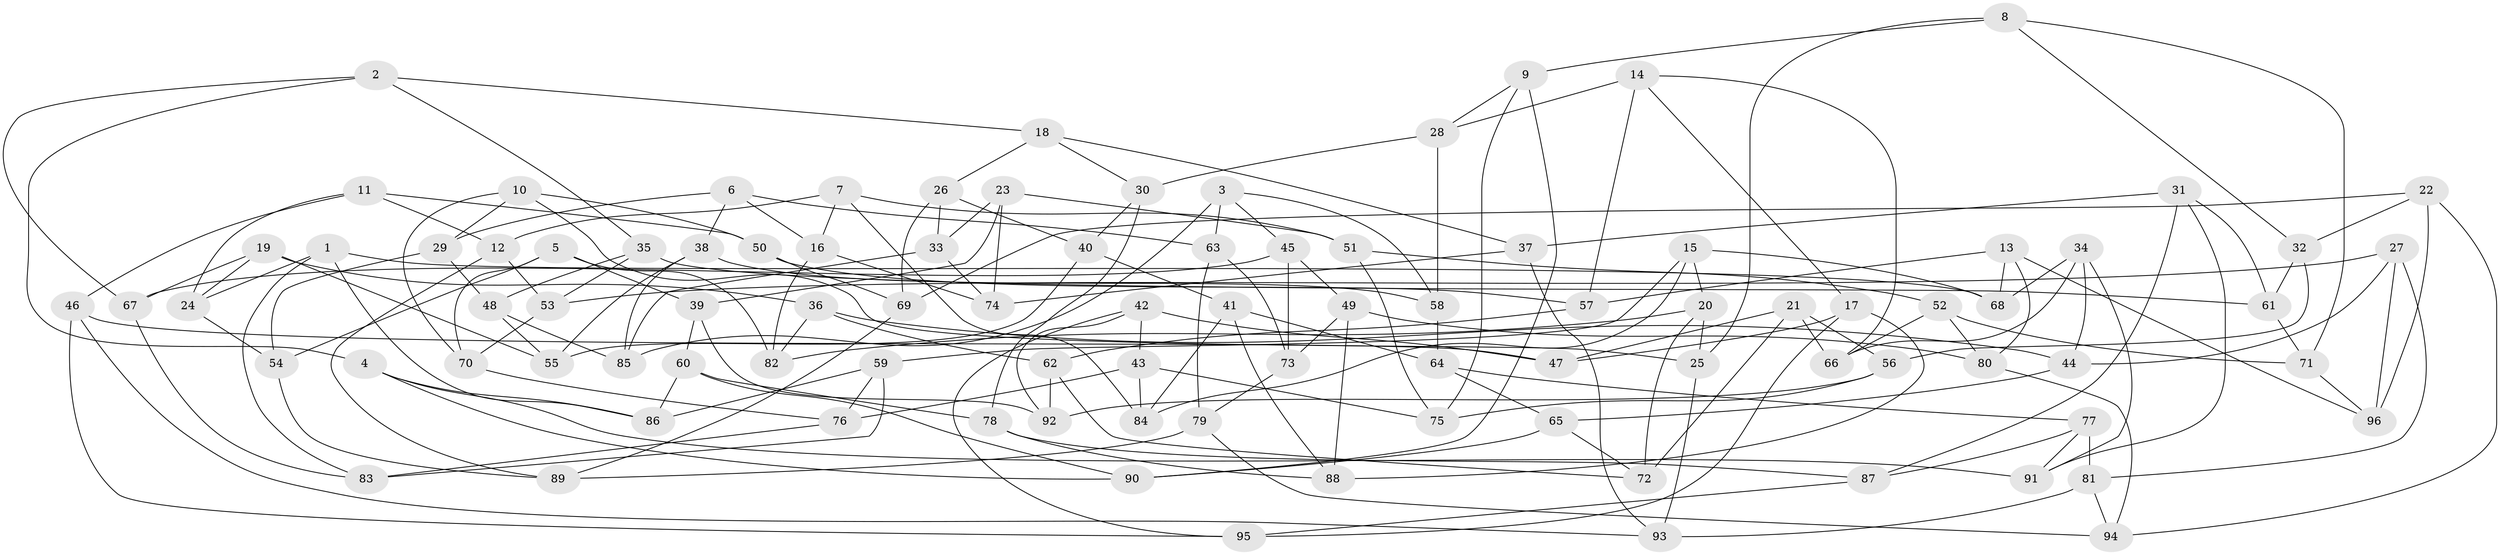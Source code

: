 // Generated by graph-tools (version 1.1) at 2025/59/03/09/25 04:59:36]
// undirected, 96 vertices, 192 edges
graph export_dot {
graph [start="1"]
  node [color=gray90,style=filled];
  1;
  2;
  3;
  4;
  5;
  6;
  7;
  8;
  9;
  10;
  11;
  12;
  13;
  14;
  15;
  16;
  17;
  18;
  19;
  20;
  21;
  22;
  23;
  24;
  25;
  26;
  27;
  28;
  29;
  30;
  31;
  32;
  33;
  34;
  35;
  36;
  37;
  38;
  39;
  40;
  41;
  42;
  43;
  44;
  45;
  46;
  47;
  48;
  49;
  50;
  51;
  52;
  53;
  54;
  55;
  56;
  57;
  58;
  59;
  60;
  61;
  62;
  63;
  64;
  65;
  66;
  67;
  68;
  69;
  70;
  71;
  72;
  73;
  74;
  75;
  76;
  77;
  78;
  79;
  80;
  81;
  82;
  83;
  84;
  85;
  86;
  87;
  88;
  89;
  90;
  91;
  92;
  93;
  94;
  95;
  96;
  1 -- 83;
  1 -- 86;
  1 -- 24;
  1 -- 68;
  2 -- 4;
  2 -- 18;
  2 -- 35;
  2 -- 67;
  3 -- 85;
  3 -- 58;
  3 -- 63;
  3 -- 45;
  4 -- 90;
  4 -- 91;
  4 -- 86;
  5 -- 70;
  5 -- 54;
  5 -- 82;
  5 -- 39;
  6 -- 38;
  6 -- 29;
  6 -- 63;
  6 -- 16;
  7 -- 16;
  7 -- 84;
  7 -- 12;
  7 -- 51;
  8 -- 32;
  8 -- 25;
  8 -- 71;
  8 -- 9;
  9 -- 28;
  9 -- 90;
  9 -- 75;
  10 -- 70;
  10 -- 50;
  10 -- 29;
  10 -- 25;
  11 -- 50;
  11 -- 12;
  11 -- 24;
  11 -- 46;
  12 -- 89;
  12 -- 53;
  13 -- 96;
  13 -- 57;
  13 -- 80;
  13 -- 68;
  14 -- 17;
  14 -- 28;
  14 -- 57;
  14 -- 66;
  15 -- 59;
  15 -- 84;
  15 -- 68;
  15 -- 20;
  16 -- 74;
  16 -- 82;
  17 -- 95;
  17 -- 88;
  17 -- 47;
  18 -- 30;
  18 -- 26;
  18 -- 37;
  19 -- 24;
  19 -- 36;
  19 -- 67;
  19 -- 55;
  20 -- 25;
  20 -- 72;
  20 -- 82;
  21 -- 47;
  21 -- 66;
  21 -- 72;
  21 -- 56;
  22 -- 69;
  22 -- 96;
  22 -- 94;
  22 -- 32;
  23 -- 33;
  23 -- 74;
  23 -- 51;
  23 -- 39;
  24 -- 54;
  25 -- 93;
  26 -- 33;
  26 -- 69;
  26 -- 40;
  27 -- 53;
  27 -- 44;
  27 -- 81;
  27 -- 96;
  28 -- 58;
  28 -- 30;
  29 -- 48;
  29 -- 54;
  30 -- 40;
  30 -- 78;
  31 -- 61;
  31 -- 87;
  31 -- 91;
  31 -- 37;
  32 -- 56;
  32 -- 61;
  33 -- 85;
  33 -- 74;
  34 -- 91;
  34 -- 68;
  34 -- 66;
  34 -- 44;
  35 -- 61;
  35 -- 53;
  35 -- 48;
  36 -- 44;
  36 -- 62;
  36 -- 82;
  37 -- 74;
  37 -- 93;
  38 -- 58;
  38 -- 85;
  38 -- 55;
  39 -- 60;
  39 -- 92;
  40 -- 55;
  40 -- 41;
  41 -- 84;
  41 -- 88;
  41 -- 64;
  42 -- 95;
  42 -- 92;
  42 -- 47;
  42 -- 43;
  43 -- 76;
  43 -- 84;
  43 -- 75;
  44 -- 65;
  45 -- 73;
  45 -- 49;
  45 -- 67;
  46 -- 47;
  46 -- 93;
  46 -- 95;
  48 -- 55;
  48 -- 85;
  49 -- 73;
  49 -- 80;
  49 -- 88;
  50 -- 69;
  50 -- 57;
  51 -- 52;
  51 -- 75;
  52 -- 71;
  52 -- 66;
  52 -- 80;
  53 -- 70;
  54 -- 89;
  56 -- 75;
  56 -- 92;
  57 -- 62;
  58 -- 64;
  59 -- 76;
  59 -- 83;
  59 -- 86;
  60 -- 78;
  60 -- 90;
  60 -- 86;
  61 -- 71;
  62 -- 92;
  62 -- 72;
  63 -- 79;
  63 -- 73;
  64 -- 65;
  64 -- 77;
  65 -- 90;
  65 -- 72;
  67 -- 83;
  69 -- 89;
  70 -- 76;
  71 -- 96;
  73 -- 79;
  76 -- 83;
  77 -- 81;
  77 -- 91;
  77 -- 87;
  78 -- 88;
  78 -- 87;
  79 -- 89;
  79 -- 94;
  80 -- 94;
  81 -- 93;
  81 -- 94;
  87 -- 95;
}
